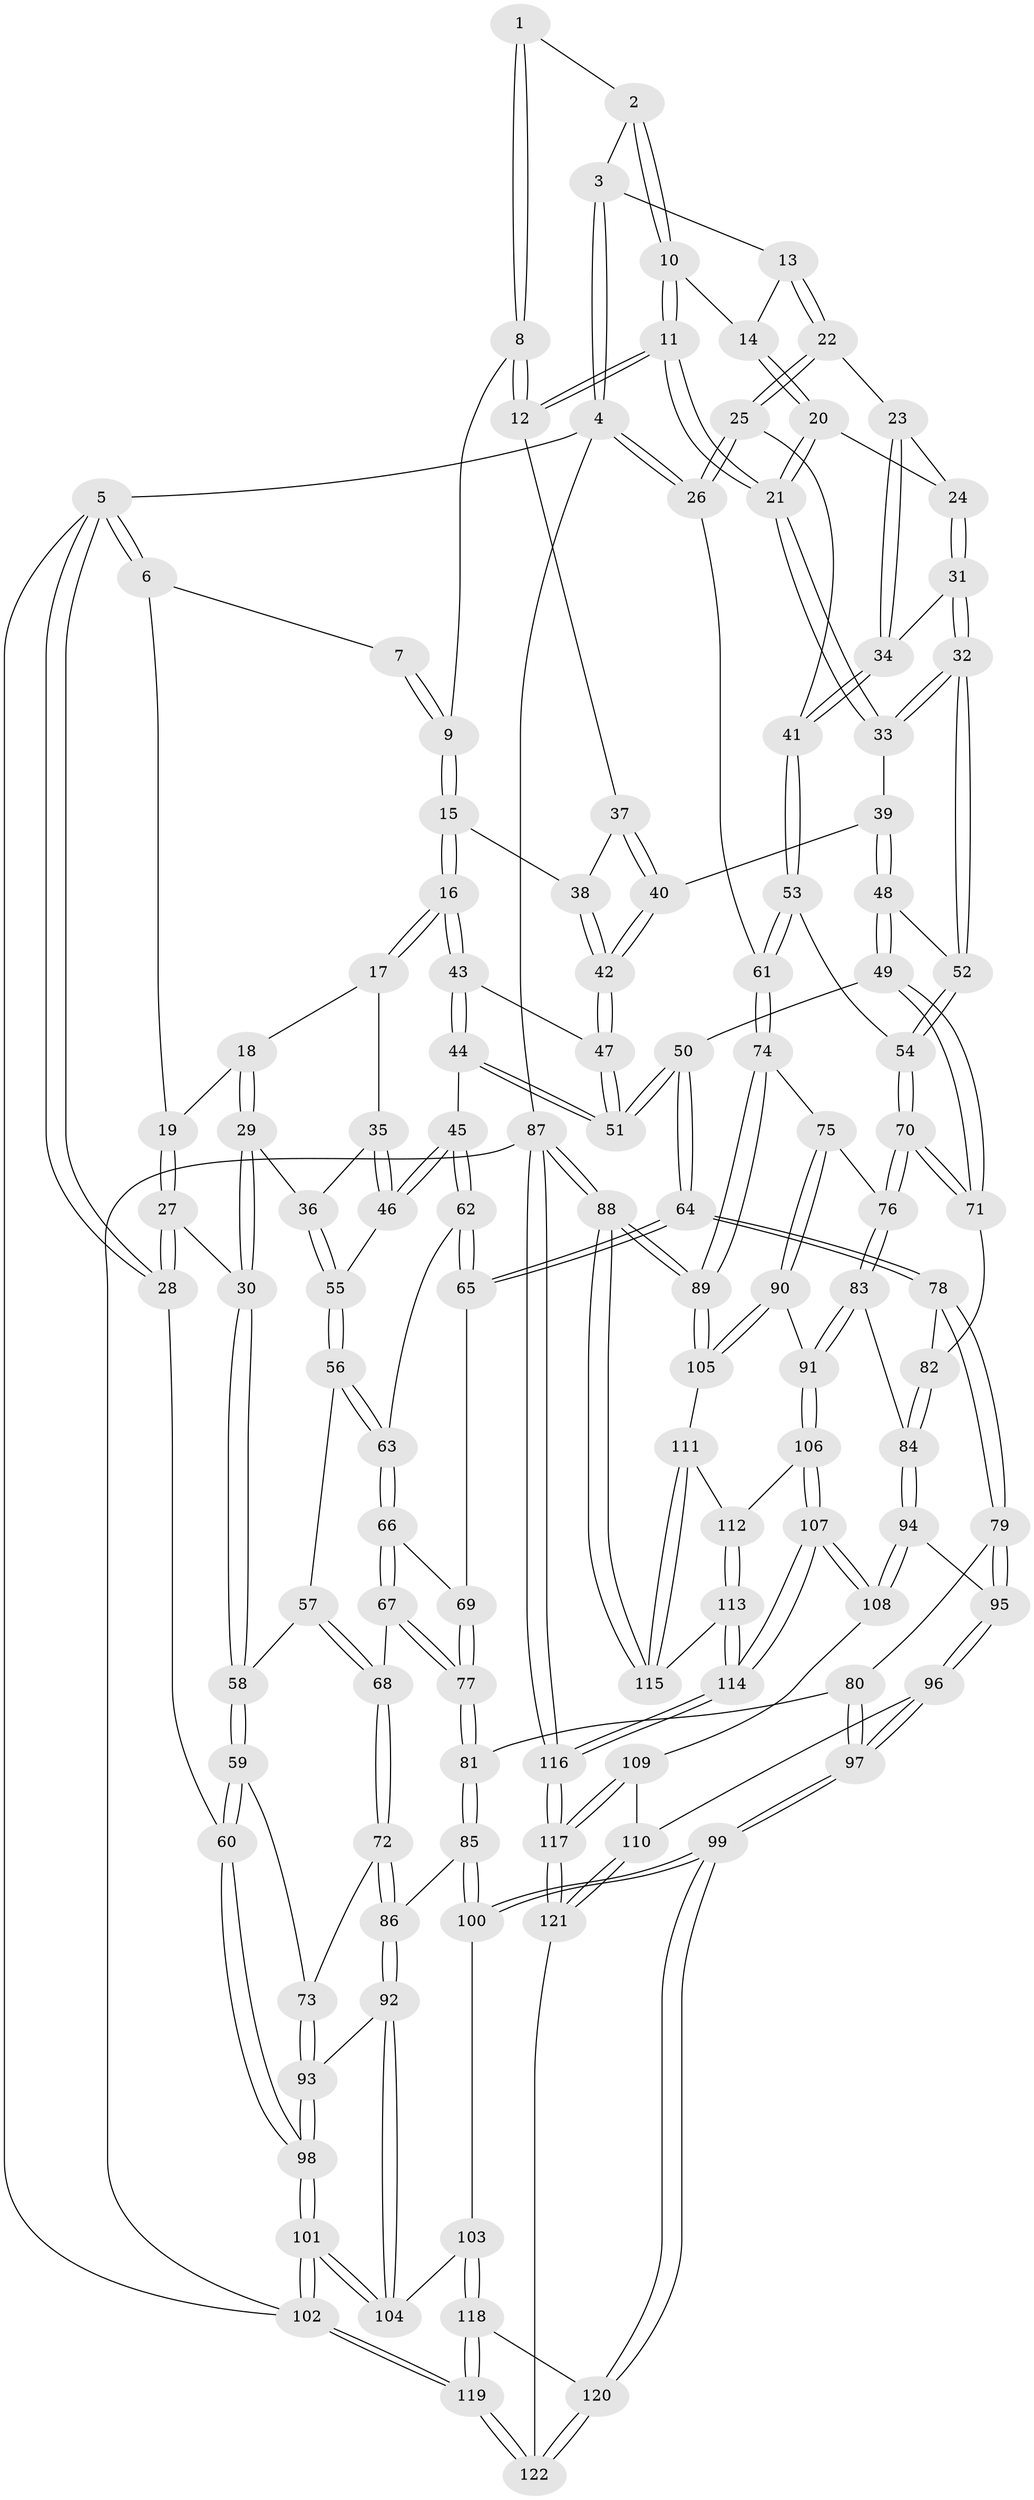 // Generated by graph-tools (version 1.1) at 2025/17/03/09/25 04:17:17]
// undirected, 122 vertices, 302 edges
graph export_dot {
graph [start="1"]
  node [color=gray90,style=filled];
  1 [pos="+0.5065964340407173+0"];
  2 [pos="+0.7704132645945434+0"];
  3 [pos="+0.8612058261027772+0"];
  4 [pos="+1+0"];
  5 [pos="+0+0"];
  6 [pos="+0.17754775640633805+0"];
  7 [pos="+0.4417335341723391+0"];
  8 [pos="+0.5676017998587608+0.06187226352798216"];
  9 [pos="+0.42917211794671456+0.1129269573305503"];
  10 [pos="+0.7340627696606762+0"];
  11 [pos="+0.6841058678565529+0.11844322507083264"];
  12 [pos="+0.6373473316238029+0.12101491658427493"];
  13 [pos="+0.8805439264827444+0.0785030942929613"];
  14 [pos="+0.8357816013288636+0.09052824871727681"];
  15 [pos="+0.4151072170053665+0.14744161426680275"];
  16 [pos="+0.40877722152038637+0.15154842774033472"];
  17 [pos="+0.31861418475512127+0.1246146335253314"];
  18 [pos="+0.21392282259560666+0.05201532147761743"];
  19 [pos="+0.20260118277450084+0.014546007236488218"];
  20 [pos="+0.808936283373544+0.13866316538150159"];
  21 [pos="+0.6972650988861365+0.13601580963848242"];
  22 [pos="+0.9466255264163735+0.14145052892890975"];
  23 [pos="+0.8604252400470634+0.16021755869633203"];
  24 [pos="+0.8205349239785619+0.14845788852019018"];
  25 [pos="+1+0.16340160743244886"];
  26 [pos="+1+0.1338539718406143"];
  27 [pos="+0+0.1349201699367236"];
  28 [pos="+0+0"];
  29 [pos="+0.14334581099700555+0.21341677137036524"];
  30 [pos="+0.11057132007957682+0.22600091247318058"];
  31 [pos="+0.8099486784700641+0.249427035206595"];
  32 [pos="+0.7338176101876503+0.2616006298459778"];
  33 [pos="+0.7072470113400321+0.18674161687666968"];
  34 [pos="+0.8417069837004653+0.2536969623242205"];
  35 [pos="+0.2596288596645991+0.2285078870163117"];
  36 [pos="+0.1599808159793081+0.22364457018267556"];
  37 [pos="+0.5857471616502306+0.16232865350247494"];
  38 [pos="+0.4840296977817562+0.17081173073378597"];
  39 [pos="+0.5923456214983246+0.2563015260270697"];
  40 [pos="+0.5832229289198445+0.24985065696588227"];
  41 [pos="+0.8761049033887348+0.2703066643116468"];
  42 [pos="+0.5339917721346945+0.2661390476831273"];
  43 [pos="+0.4045267549204759+0.17622544420961994"];
  44 [pos="+0.3575237635159362+0.29357409608714047"];
  45 [pos="+0.3546325405809488+0.29419686322256217"];
  46 [pos="+0.3151516653416395+0.2857516628627385"];
  47 [pos="+0.5076009791653899+0.3100324887590604"];
  48 [pos="+0.6654738328269979+0.3497750229260183"];
  49 [pos="+0.6260805804206274+0.4082568455228571"];
  50 [pos="+0.4874261296954743+0.42882725776260955"];
  51 [pos="+0.4874063263872355+0.42877652364493296"];
  52 [pos="+0.7124410646439129+0.3191834029610652"];
  53 [pos="+0.8947149601850088+0.38567537688930664"];
  54 [pos="+0.86129797539621+0.41437157774983274"];
  55 [pos="+0.22326659129504997+0.31897834560635796"];
  56 [pos="+0.21552346773873504+0.35394452082326144"];
  57 [pos="+0.19911257728429319+0.3602263220953902"];
  58 [pos="+0.04633677014041545+0.34746561498443085"];
  59 [pos="+0+0.4817148574930152"];
  60 [pos="+0+0.4839015459740714"];
  61 [pos="+1+0.363097845962571"];
  62 [pos="+0.3165434946993502+0.34904601056054213"];
  63 [pos="+0.255346668733896+0.39530369064459914"];
  64 [pos="+0.46512325953144673+0.4706403308758205"];
  65 [pos="+0.33846285525029696+0.47675444893259256"];
  66 [pos="+0.26692045316442514+0.46383958747894766"];
  67 [pos="+0.1604286291760286+0.5119132129036006"];
  68 [pos="+0.13732667189238326+0.5163348815120852"];
  69 [pos="+0.321919094317841+0.480169233737284"];
  70 [pos="+0.8382736401171631+0.5014567205276486"];
  71 [pos="+0.6941815926442327+0.4958970636453968"];
  72 [pos="+0.0811224505938145+0.537956543939208"];
  73 [pos="+0+0.5172880225201011"];
  74 [pos="+1+0.5354731234285105"];
  75 [pos="+0.9692496161105418+0.5870424669397396"];
  76 [pos="+0.8667152246449156+0.558834336561742"];
  77 [pos="+0.2958691477811565+0.5970460131544274"];
  78 [pos="+0.4812001407494848+0.5921721489245467"];
  79 [pos="+0.4808877786115127+0.5998037547207823"];
  80 [pos="+0.4764896020722609+0.6037444731617658"];
  81 [pos="+0.31303714762075086+0.6714646145968862"];
  82 [pos="+0.6816850441220108+0.5329670339432504"];
  83 [pos="+0.7725578346999709+0.7038523396536541"];
  84 [pos="+0.6799558710920347+0.6904687701203477"];
  85 [pos="+0.3049945779305026+0.6819791848964913"];
  86 [pos="+0.16780635583203768+0.6506001664296401"];
  87 [pos="+1+1"];
  88 [pos="+1+1"];
  89 [pos="+1+0.8688616599770688"];
  90 [pos="+0.9330875246668762+0.7712080352552579"];
  91 [pos="+0.8168770059287127+0.7648370028067322"];
  92 [pos="+0.1294668100575529+0.7812592888367019"];
  93 [pos="+0.06297685608302654+0.7468798431572523"];
  94 [pos="+0.6359378236891464+0.7071324296456648"];
  95 [pos="+0.6272863594613133+0.7066507292340803"];
  96 [pos="+0.4789222334652598+0.8646676394706628"];
  97 [pos="+0.4334195243263797+0.8693279966260826"];
  98 [pos="+0+0.9441513972487596"];
  99 [pos="+0.416885166319149+0.876581074396991"];
  100 [pos="+0.3131164503543224+0.827249773168219"];
  101 [pos="+0+1"];
  102 [pos="+0+1"];
  103 [pos="+0.20585260672124062+0.8688314746438165"];
  104 [pos="+0.13297620687953948+0.7904972496281905"];
  105 [pos="+1+0.837273485000361"];
  106 [pos="+0.7982932314075254+0.84299393843986"];
  107 [pos="+0.7404566523297754+0.9240249118307863"];
  108 [pos="+0.6695459242309765+0.8991849109110284"];
  109 [pos="+0.6267820854978189+0.9117926025849991"];
  110 [pos="+0.5791802400522378+0.9172668044767595"];
  111 [pos="+0.9505907830626555+0.8995448788338033"];
  112 [pos="+0.870177947842113+0.8886429606922145"];
  113 [pos="+0.8512580649539611+1"];
  114 [pos="+0.8087356356056539+1"];
  115 [pos="+0.9170357299024189+0.9670291580159983"];
  116 [pos="+0.8077806274222192+1"];
  117 [pos="+0.6638170078344796+1"];
  118 [pos="+0.18960911459140445+0.90115818496019"];
  119 [pos="+0+1"];
  120 [pos="+0.4047363791743654+1"];
  121 [pos="+0.5567664168704826+1"];
  122 [pos="+0.4021154873360913+1"];
  1 -- 2;
  1 -- 8;
  1 -- 8;
  2 -- 3;
  2 -- 10;
  2 -- 10;
  3 -- 4;
  3 -- 4;
  3 -- 13;
  4 -- 5;
  4 -- 26;
  4 -- 26;
  4 -- 87;
  5 -- 6;
  5 -- 6;
  5 -- 28;
  5 -- 28;
  5 -- 102;
  6 -- 7;
  6 -- 19;
  7 -- 9;
  7 -- 9;
  8 -- 9;
  8 -- 12;
  8 -- 12;
  9 -- 15;
  9 -- 15;
  10 -- 11;
  10 -- 11;
  10 -- 14;
  11 -- 12;
  11 -- 12;
  11 -- 21;
  11 -- 21;
  12 -- 37;
  13 -- 14;
  13 -- 22;
  13 -- 22;
  14 -- 20;
  14 -- 20;
  15 -- 16;
  15 -- 16;
  15 -- 38;
  16 -- 17;
  16 -- 17;
  16 -- 43;
  16 -- 43;
  17 -- 18;
  17 -- 35;
  18 -- 19;
  18 -- 29;
  18 -- 29;
  19 -- 27;
  19 -- 27;
  20 -- 21;
  20 -- 21;
  20 -- 24;
  21 -- 33;
  21 -- 33;
  22 -- 23;
  22 -- 25;
  22 -- 25;
  23 -- 24;
  23 -- 34;
  23 -- 34;
  24 -- 31;
  24 -- 31;
  25 -- 26;
  25 -- 26;
  25 -- 41;
  26 -- 61;
  27 -- 28;
  27 -- 28;
  27 -- 30;
  28 -- 60;
  29 -- 30;
  29 -- 30;
  29 -- 36;
  30 -- 58;
  30 -- 58;
  31 -- 32;
  31 -- 32;
  31 -- 34;
  32 -- 33;
  32 -- 33;
  32 -- 52;
  32 -- 52;
  33 -- 39;
  34 -- 41;
  34 -- 41;
  35 -- 36;
  35 -- 46;
  35 -- 46;
  36 -- 55;
  36 -- 55;
  37 -- 38;
  37 -- 40;
  37 -- 40;
  38 -- 42;
  38 -- 42;
  39 -- 40;
  39 -- 48;
  39 -- 48;
  40 -- 42;
  40 -- 42;
  41 -- 53;
  41 -- 53;
  42 -- 47;
  42 -- 47;
  43 -- 44;
  43 -- 44;
  43 -- 47;
  44 -- 45;
  44 -- 51;
  44 -- 51;
  45 -- 46;
  45 -- 46;
  45 -- 62;
  45 -- 62;
  46 -- 55;
  47 -- 51;
  47 -- 51;
  48 -- 49;
  48 -- 49;
  48 -- 52;
  49 -- 50;
  49 -- 71;
  49 -- 71;
  50 -- 51;
  50 -- 51;
  50 -- 64;
  50 -- 64;
  52 -- 54;
  52 -- 54;
  53 -- 54;
  53 -- 61;
  53 -- 61;
  54 -- 70;
  54 -- 70;
  55 -- 56;
  55 -- 56;
  56 -- 57;
  56 -- 63;
  56 -- 63;
  57 -- 58;
  57 -- 68;
  57 -- 68;
  58 -- 59;
  58 -- 59;
  59 -- 60;
  59 -- 60;
  59 -- 73;
  60 -- 98;
  60 -- 98;
  61 -- 74;
  61 -- 74;
  62 -- 63;
  62 -- 65;
  62 -- 65;
  63 -- 66;
  63 -- 66;
  64 -- 65;
  64 -- 65;
  64 -- 78;
  64 -- 78;
  65 -- 69;
  66 -- 67;
  66 -- 67;
  66 -- 69;
  67 -- 68;
  67 -- 77;
  67 -- 77;
  68 -- 72;
  68 -- 72;
  69 -- 77;
  69 -- 77;
  70 -- 71;
  70 -- 71;
  70 -- 76;
  70 -- 76;
  71 -- 82;
  72 -- 73;
  72 -- 86;
  72 -- 86;
  73 -- 93;
  73 -- 93;
  74 -- 75;
  74 -- 89;
  74 -- 89;
  75 -- 76;
  75 -- 90;
  75 -- 90;
  76 -- 83;
  76 -- 83;
  77 -- 81;
  77 -- 81;
  78 -- 79;
  78 -- 79;
  78 -- 82;
  79 -- 80;
  79 -- 95;
  79 -- 95;
  80 -- 81;
  80 -- 97;
  80 -- 97;
  81 -- 85;
  81 -- 85;
  82 -- 84;
  82 -- 84;
  83 -- 84;
  83 -- 91;
  83 -- 91;
  84 -- 94;
  84 -- 94;
  85 -- 86;
  85 -- 100;
  85 -- 100;
  86 -- 92;
  86 -- 92;
  87 -- 88;
  87 -- 88;
  87 -- 116;
  87 -- 116;
  87 -- 102;
  88 -- 89;
  88 -- 89;
  88 -- 115;
  88 -- 115;
  89 -- 105;
  89 -- 105;
  90 -- 91;
  90 -- 105;
  90 -- 105;
  91 -- 106;
  91 -- 106;
  92 -- 93;
  92 -- 104;
  92 -- 104;
  93 -- 98;
  93 -- 98;
  94 -- 95;
  94 -- 108;
  94 -- 108;
  95 -- 96;
  95 -- 96;
  96 -- 97;
  96 -- 97;
  96 -- 110;
  97 -- 99;
  97 -- 99;
  98 -- 101;
  98 -- 101;
  99 -- 100;
  99 -- 100;
  99 -- 120;
  99 -- 120;
  100 -- 103;
  101 -- 102;
  101 -- 102;
  101 -- 104;
  101 -- 104;
  102 -- 119;
  102 -- 119;
  103 -- 104;
  103 -- 118;
  103 -- 118;
  105 -- 111;
  106 -- 107;
  106 -- 107;
  106 -- 112;
  107 -- 108;
  107 -- 108;
  107 -- 114;
  107 -- 114;
  108 -- 109;
  109 -- 110;
  109 -- 117;
  109 -- 117;
  110 -- 121;
  110 -- 121;
  111 -- 112;
  111 -- 115;
  111 -- 115;
  112 -- 113;
  112 -- 113;
  113 -- 114;
  113 -- 114;
  113 -- 115;
  114 -- 116;
  114 -- 116;
  116 -- 117;
  116 -- 117;
  117 -- 121;
  117 -- 121;
  118 -- 119;
  118 -- 119;
  118 -- 120;
  119 -- 122;
  119 -- 122;
  120 -- 122;
  120 -- 122;
  121 -- 122;
}

